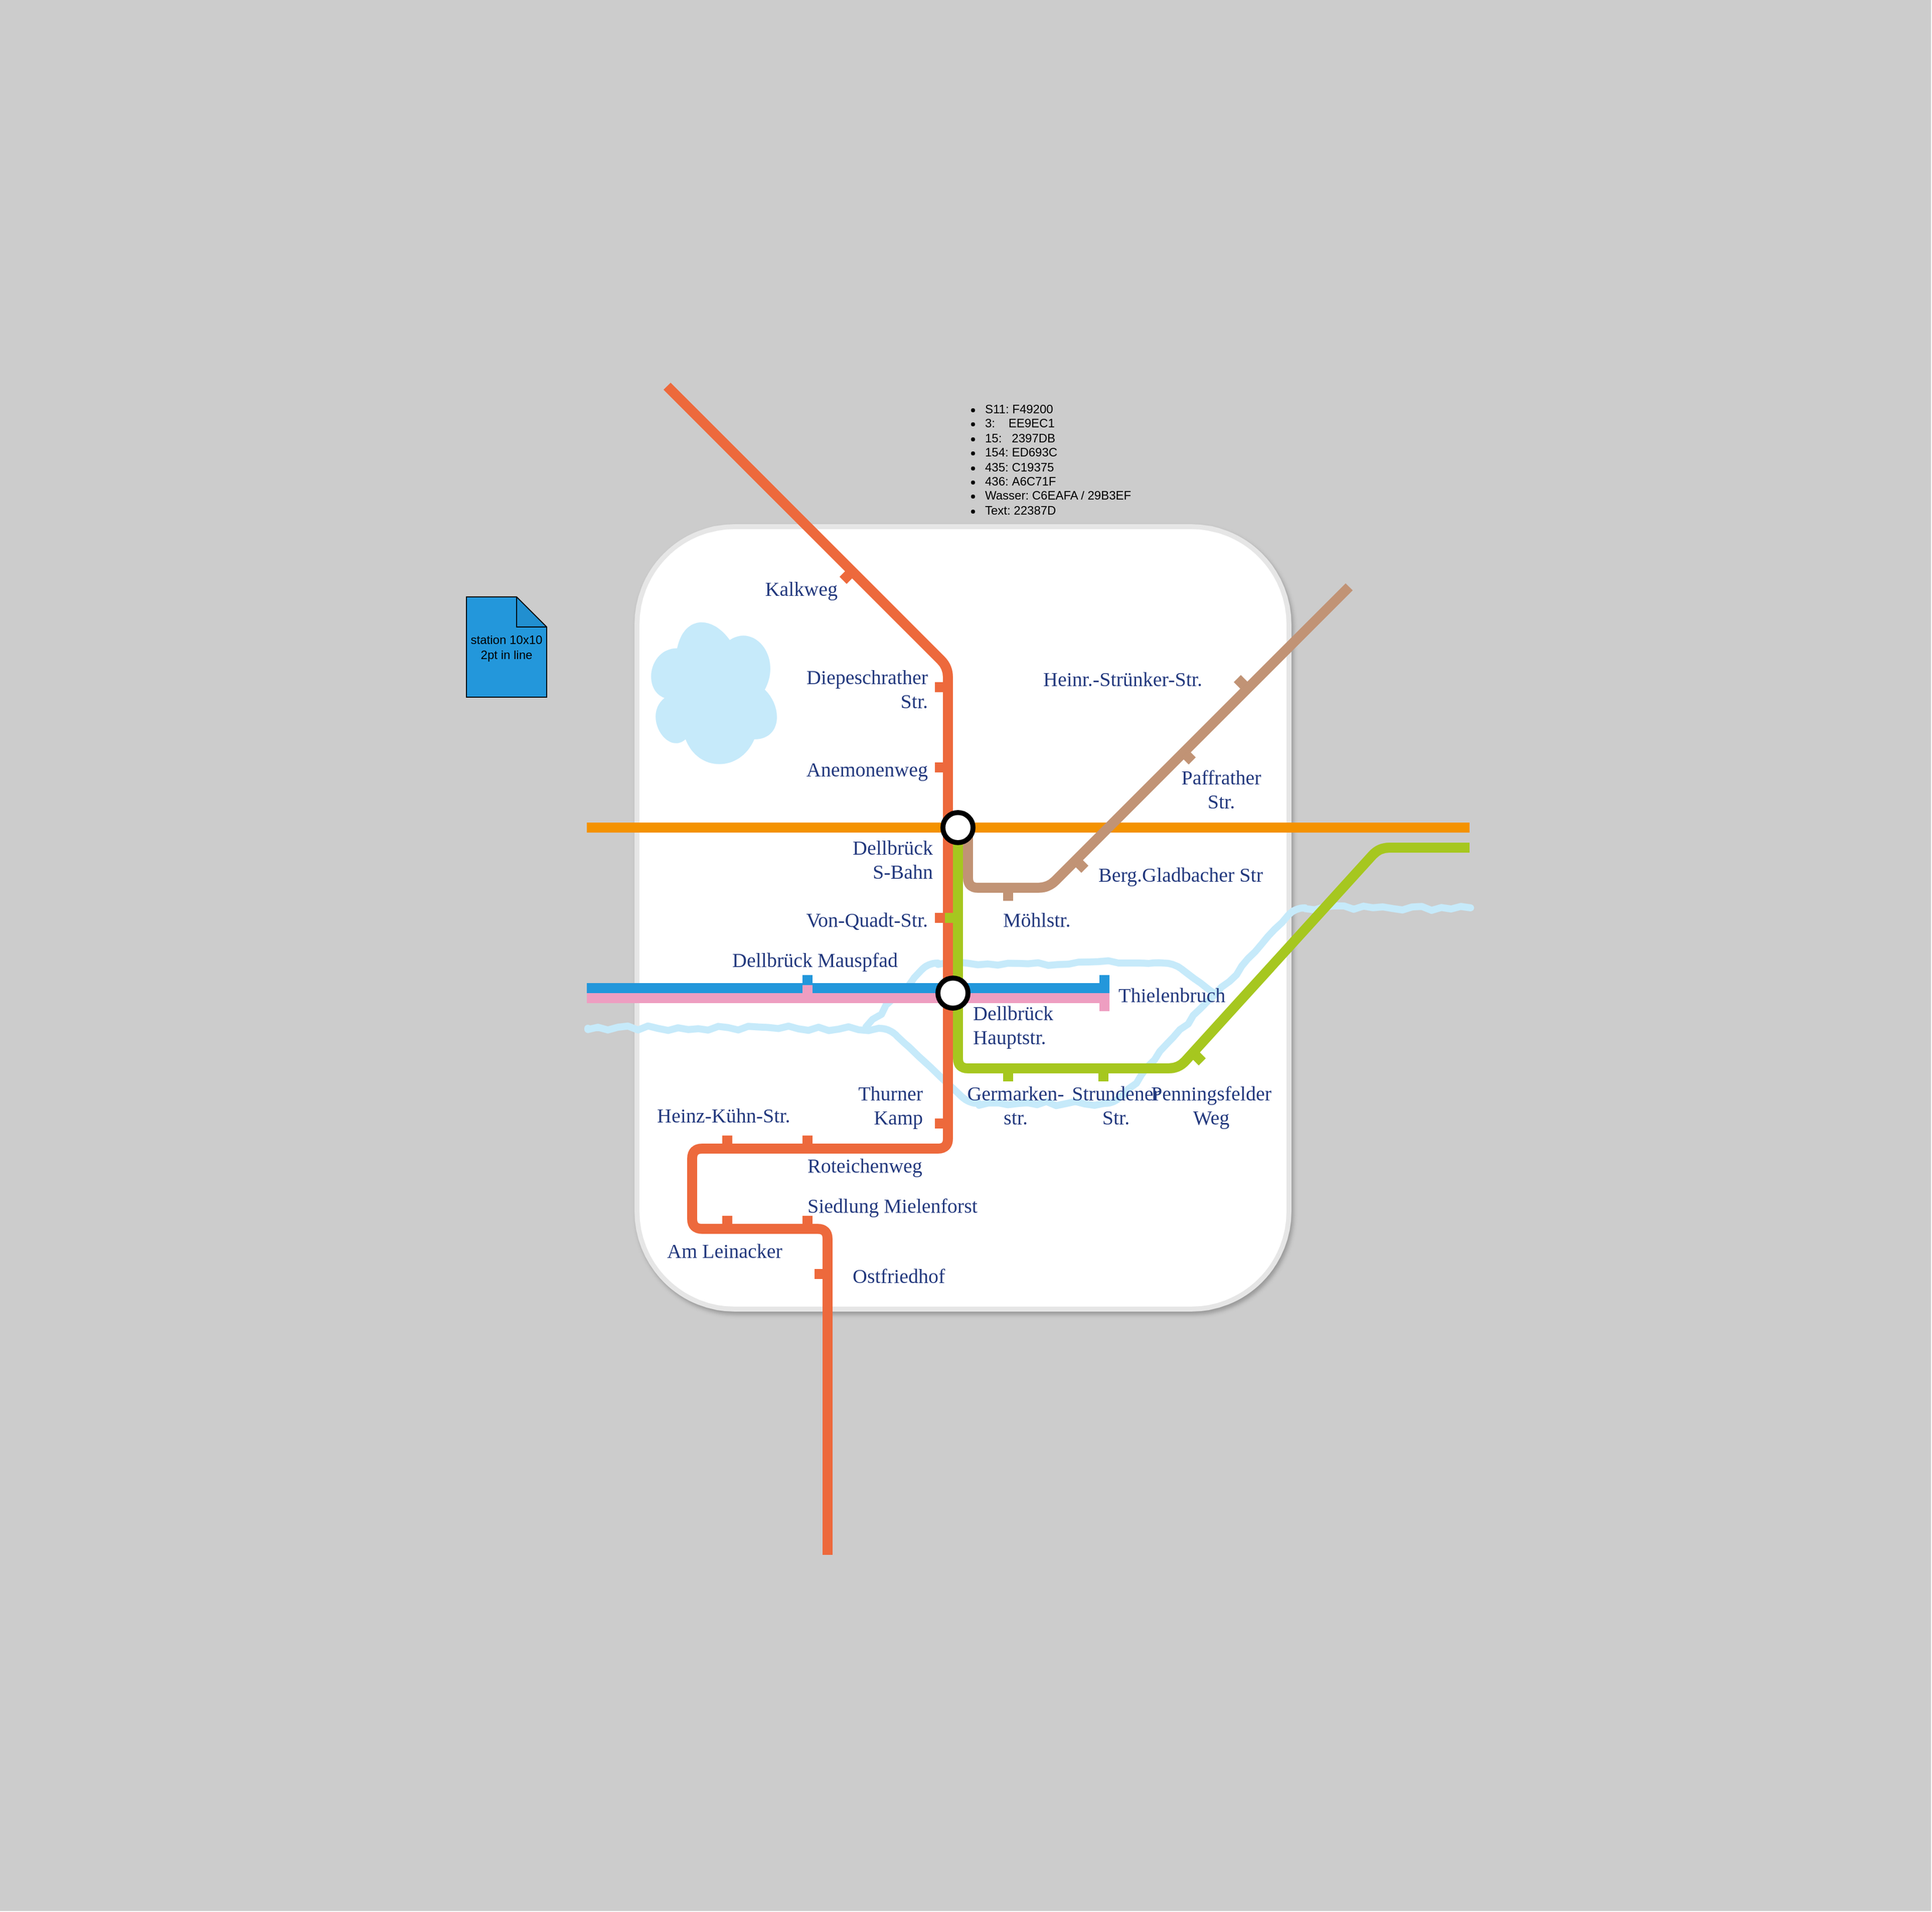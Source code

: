 <mxfile version="12.7.0" type="github">
  <diagram id="F8VpJ28K4jp9fLRufquV" name="Page-1">
    <mxGraphModel dx="1638" dy="1369" grid="1" gridSize="5" guides="1" tooltips="1" connect="1" arrows="1" fold="1" page="0" pageScale="1" pageWidth="1169" pageHeight="827" math="0" shadow="0" extFonts="Hammersmith One^https://fonts.googleapis.com/css?family=Hammersmith+One">
      <root>
        <mxCell id="0"/>
        <mxCell id="tSeJXY5QkdyVhTGE8RgK-30" value="Border" style="locked=1;" parent="0"/>
        <mxCell id="M_QFQK3Uzq7nNJ9T8SE2-6" value="" style="rounded=0;whiteSpace=wrap;html=1;fillColor=#CCCCCC;strokeColor=none;" vertex="1" parent="tSeJXY5QkdyVhTGE8RgK-30">
          <mxGeometry x="-545" y="-345" width="1925" height="1905" as="geometry"/>
        </mxCell>
        <mxCell id="tSeJXY5QkdyVhTGE8RgK-31" value="" style="rounded=1;whiteSpace=wrap;html=1;strokeWidth=5;fillColor=#ffffff;strokeColor=#E6E6E6;shadow=1;glass=0;backgroundOutline=0;" parent="tSeJXY5QkdyVhTGE8RgK-30" vertex="1">
          <mxGeometry x="90" y="180" width="650" height="780" as="geometry"/>
        </mxCell>
        <mxCell id="tSeJXY5QkdyVhTGE8RgK-28" value="Water" style="locked=1;" parent="0"/>
        <mxCell id="tSeJXY5QkdyVhTGE8RgK-24" value="" style="endArrow=none;html=1;strokeColor=#C6EAFA;strokeWidth=7;fillColor=#C6EAFA;jumpSize=12;comic=1;jiggle=5;backgroundOutline=1;" parent="tSeJXY5QkdyVhTGE8RgK-28" edge="1">
          <mxGeometry width="50" height="50" relative="1" as="geometry">
            <mxPoint x="320" y="680" as="sourcePoint"/>
            <mxPoint x="665" y="645" as="targetPoint"/>
            <Array as="points">
              <mxPoint x="380" y="615"/>
              <mxPoint x="580" y="615"/>
              <mxPoint x="625" y="615"/>
            </Array>
          </mxGeometry>
        </mxCell>
        <mxCell id="tSeJXY5QkdyVhTGE8RgK-23" value="" style="endArrow=none;html=1;strokeColor=#C6EAFA;strokeWidth=7;fillColor=#C6EAFA;jumpSize=12;shadow=0;comic=1;jiggle=5;backgroundOutline=1;" parent="tSeJXY5QkdyVhTGE8RgK-28" edge="1">
          <mxGeometry width="50" height="50" relative="1" as="geometry">
            <mxPoint x="41" y="680" as="sourcePoint"/>
            <mxPoint x="921" y="560" as="targetPoint"/>
            <Array as="points">
              <mxPoint x="341" y="680"/>
              <mxPoint x="421" y="755"/>
              <mxPoint x="566" y="755"/>
              <mxPoint x="746" y="560"/>
            </Array>
          </mxGeometry>
        </mxCell>
        <mxCell id="M_QFQK3Uzq7nNJ9T8SE2-36" value="" style="ellipse;shape=cloud;whiteSpace=wrap;html=1;fillColor=#C6EAFA;strokeColor=none;perimeterSpacing=7;perimeter=rhombusPerimeter;" vertex="1" parent="tSeJXY5QkdyVhTGE8RgK-28">
          <mxGeometry x="95" y="260" width="140" height="165" as="geometry"/>
        </mxCell>
        <mxCell id="1" value="Lines" style="locked=1;" parent="0"/>
        <mxCell id="DB9aXXIR0IWll7c-367i-10" value="" style="endArrow=none;html=1;strokeWidth=10;fillColor=#fff2cc;fontFamily=Lucida Console;fontSize=10;fontColor=#3333FF;strokeColor=#F49200;" parent="1" edge="1">
          <mxGeometry width="100" relative="1" as="geometry">
            <mxPoint x="40" y="480" as="sourcePoint"/>
            <mxPoint x="920" y="480" as="targetPoint"/>
          </mxGeometry>
        </mxCell>
        <mxCell id="DB9aXXIR0IWll7c-367i-11" value="" style="endArrow=none;html=1;strokeWidth=10;fillColor=#0050ef;fontFamily=Lucida Console;fontSize=10;fontColor=#3333FF;strokeColor=#EE9EC1;" parent="1" edge="1">
          <mxGeometry width="100" relative="1" as="geometry">
            <mxPoint x="40" y="650" as="sourcePoint"/>
            <mxPoint x="560" y="650" as="targetPoint"/>
          </mxGeometry>
        </mxCell>
        <mxCell id="tSeJXY5QkdyVhTGE8RgK-1" value="" style="endArrow=none;html=1;strokeWidth=10;fillColor=#d5e8d4;fontFamily=Lucida Console;fontSize=10;fontColor=#3333FF;strokeColor=#C19375;" parent="1" edge="1">
          <mxGeometry width="100" relative="1" as="geometry">
            <mxPoint x="420" y="480" as="sourcePoint"/>
            <mxPoint x="800" y="240" as="targetPoint"/>
            <Array as="points">
              <mxPoint x="420" y="540"/>
              <mxPoint x="500" y="540"/>
              <mxPoint x="680" y="360"/>
            </Array>
          </mxGeometry>
        </mxCell>
        <mxCell id="tSeJXY5QkdyVhTGE8RgK-3" value="" style="endArrow=none;html=1;strokeWidth=10;fillColor=#0050ef;fontFamily=Lucida Console;fontSize=10;fontColor=#3333FF;strokeColor=#2397DB;" parent="1" edge="1">
          <mxGeometry width="100" relative="1" as="geometry">
            <mxPoint x="40" y="640" as="sourcePoint"/>
            <mxPoint x="560" y="640" as="targetPoint"/>
          </mxGeometry>
        </mxCell>
        <mxCell id="DB9aXXIR0IWll7c-367i-13" value="" style="endArrow=none;html=1;strokeWidth=10;fillColor=#d80073;fontFamily=Lucida Console;fontSize=10;fontColor=#3333FF;strokeColor=#ED693C;" parent="1" edge="1">
          <mxGeometry width="100" relative="1" as="geometry">
            <mxPoint x="280" y="1205" as="sourcePoint"/>
            <mxPoint x="120" y="40" as="targetPoint"/>
            <Array as="points">
              <mxPoint x="280" y="880"/>
              <mxPoint x="145" y="880"/>
              <mxPoint x="145" y="800"/>
              <mxPoint x="400" y="800"/>
              <mxPoint x="400" y="320"/>
            </Array>
          </mxGeometry>
        </mxCell>
        <mxCell id="tSeJXY5QkdyVhTGE8RgK-2" value="" style="endArrow=none;html=1;strokeWidth=10;fillColor=#d5e8d4;fontFamily=Lucida Console;fontSize=10;fontColor=#3333FF;strokeColor=#A6C71F;" parent="1" edge="1">
          <mxGeometry width="100" relative="1" as="geometry">
            <mxPoint x="410" y="480" as="sourcePoint"/>
            <mxPoint x="920" y="500" as="targetPoint"/>
            <Array as="points">
              <mxPoint x="410" y="720"/>
              <mxPoint x="630" y="720"/>
              <mxPoint x="830" y="500"/>
            </Array>
          </mxGeometry>
        </mxCell>
        <mxCell id="tSeJXY5QkdyVhTGE8RgK-29" value="Stations" style="" parent="0"/>
        <mxCell id="tSeJXY5QkdyVhTGE8RgK-16" value="" style="ellipse;whiteSpace=wrap;html=1;aspect=fixed;strokeWidth=5;allowArrows=0;connectable=0;" parent="tSeJXY5QkdyVhTGE8RgK-29" vertex="1">
          <mxGeometry x="395" y="465" width="30" height="30" as="geometry"/>
        </mxCell>
        <mxCell id="tSeJXY5QkdyVhTGE8RgK-13" value="" style="ellipse;whiteSpace=wrap;html=1;aspect=fixed;strokeWidth=5;allowArrows=0;connectable=0;" parent="tSeJXY5QkdyVhTGE8RgK-29" vertex="1">
          <mxGeometry x="390" y="630" width="30" height="30" as="geometry"/>
        </mxCell>
        <mxCell id="M_QFQK3Uzq7nNJ9T8SE2-8" value="" style="whiteSpace=wrap;html=1;aspect=fixed;fillColor=#EE9EC1;strokeColor=none;" vertex="1" parent="tSeJXY5QkdyVhTGE8RgK-29">
          <mxGeometry x="255" y="637" width="10" height="10" as="geometry"/>
        </mxCell>
        <mxCell id="M_QFQK3Uzq7nNJ9T8SE2-9" value="" style="whiteSpace=wrap;html=1;aspect=fixed;fillColor=#2397DB;strokeColor=none;" vertex="1" parent="tSeJXY5QkdyVhTGE8RgK-29">
          <mxGeometry x="255" y="627" width="10" height="10" as="geometry"/>
        </mxCell>
        <mxCell id="M_QFQK3Uzq7nNJ9T8SE2-10" value="" style="whiteSpace=wrap;html=1;fillColor=#EE9EC1;strokeColor=none;" vertex="1" parent="tSeJXY5QkdyVhTGE8RgK-29">
          <mxGeometry x="551" y="645" width="10" height="18" as="geometry"/>
        </mxCell>
        <mxCell id="M_QFQK3Uzq7nNJ9T8SE2-11" value="" style="whiteSpace=wrap;html=1;fillColor=#2397DB;strokeColor=none;" vertex="1" parent="tSeJXY5QkdyVhTGE8RgK-29">
          <mxGeometry x="551" y="627" width="10" height="18" as="geometry"/>
        </mxCell>
        <mxCell id="M_QFQK3Uzq7nNJ9T8SE2-13" value="" style="whiteSpace=wrap;html=1;aspect=fixed;fillColor=#C19375;strokeColor=none;" vertex="1" parent="tSeJXY5QkdyVhTGE8RgK-29">
          <mxGeometry x="455" y="543" width="10" height="10" as="geometry"/>
        </mxCell>
        <mxCell id="M_QFQK3Uzq7nNJ9T8SE2-14" value="" style="whiteSpace=wrap;html=1;aspect=fixed;fillColor=#C19375;strokeColor=none;rotation=45;" vertex="1" parent="tSeJXY5QkdyVhTGE8RgK-29">
          <mxGeometry x="528" y="513" width="10" height="10" as="geometry"/>
        </mxCell>
        <mxCell id="M_QFQK3Uzq7nNJ9T8SE2-16" value="" style="whiteSpace=wrap;html=1;aspect=fixed;fillColor=#C19375;strokeColor=none;rotation=45;" vertex="1" parent="tSeJXY5QkdyVhTGE8RgK-29">
          <mxGeometry x="635" y="405" width="10" height="10" as="geometry"/>
        </mxCell>
        <mxCell id="M_QFQK3Uzq7nNJ9T8SE2-17" value="" style="whiteSpace=wrap;html=1;aspect=fixed;fillColor=#C19375;strokeColor=none;rotation=45;" vertex="1" parent="tSeJXY5QkdyVhTGE8RgK-29">
          <mxGeometry x="687" y="330" width="10" height="10" as="geometry"/>
        </mxCell>
        <mxCell id="M_QFQK3Uzq7nNJ9T8SE2-18" value="" style="whiteSpace=wrap;html=1;aspect=fixed;fillColor=#ED693C;strokeColor=none;" vertex="1" parent="tSeJXY5QkdyVhTGE8RgK-29">
          <mxGeometry x="387" y="415" width="10" height="10" as="geometry"/>
        </mxCell>
        <mxCell id="M_QFQK3Uzq7nNJ9T8SE2-19" value="" style="whiteSpace=wrap;html=1;aspect=fixed;fillColor=#ED693C;strokeColor=none;" vertex="1" parent="tSeJXY5QkdyVhTGE8RgK-29">
          <mxGeometry x="387" y="335" width="10" height="10" as="geometry"/>
        </mxCell>
        <mxCell id="M_QFQK3Uzq7nNJ9T8SE2-20" value="" style="whiteSpace=wrap;html=1;aspect=fixed;fillColor=#ED693C;strokeColor=none;rotation=45;" vertex="1" parent="tSeJXY5QkdyVhTGE8RgK-29">
          <mxGeometry x="294" y="225" width="10" height="10" as="geometry"/>
        </mxCell>
        <mxCell id="M_QFQK3Uzq7nNJ9T8SE2-21" value="" style="whiteSpace=wrap;html=1;aspect=fixed;fillColor=#ED693C;strokeColor=none;" vertex="1" parent="tSeJXY5QkdyVhTGE8RgK-29">
          <mxGeometry x="387" y="565" width="10" height="10" as="geometry"/>
        </mxCell>
        <mxCell id="M_QFQK3Uzq7nNJ9T8SE2-22" value="" style="whiteSpace=wrap;html=1;aspect=fixed;fillColor=#ED693C;strokeColor=none;" vertex="1" parent="tSeJXY5QkdyVhTGE8RgK-29">
          <mxGeometry x="387" y="770" width="10" height="10" as="geometry"/>
        </mxCell>
        <mxCell id="M_QFQK3Uzq7nNJ9T8SE2-23" value="" style="whiteSpace=wrap;html=1;aspect=fixed;fillColor=#ED693C;strokeColor=none;" vertex="1" parent="tSeJXY5QkdyVhTGE8RgK-29">
          <mxGeometry x="255" y="787" width="10" height="10" as="geometry"/>
        </mxCell>
        <mxCell id="M_QFQK3Uzq7nNJ9T8SE2-24" value="" style="whiteSpace=wrap;html=1;aspect=fixed;fillColor=#ED693C;strokeColor=none;" vertex="1" parent="tSeJXY5QkdyVhTGE8RgK-29">
          <mxGeometry x="175" y="787" width="10" height="10" as="geometry"/>
        </mxCell>
        <mxCell id="M_QFQK3Uzq7nNJ9T8SE2-25" value="" style="whiteSpace=wrap;html=1;aspect=fixed;fillColor=#ED693C;strokeColor=none;" vertex="1" parent="tSeJXY5QkdyVhTGE8RgK-29">
          <mxGeometry x="175" y="867" width="10" height="10" as="geometry"/>
        </mxCell>
        <mxCell id="M_QFQK3Uzq7nNJ9T8SE2-26" value="" style="whiteSpace=wrap;html=1;aspect=fixed;fillColor=#ED693C;strokeColor=none;" vertex="1" parent="tSeJXY5QkdyVhTGE8RgK-29">
          <mxGeometry x="255" y="867" width="10" height="10" as="geometry"/>
        </mxCell>
        <mxCell id="M_QFQK3Uzq7nNJ9T8SE2-27" value="" style="whiteSpace=wrap;html=1;aspect=fixed;fillColor=#ED693C;strokeColor=none;" vertex="1" parent="tSeJXY5QkdyVhTGE8RgK-29">
          <mxGeometry x="267" y="920" width="10" height="10" as="geometry"/>
        </mxCell>
        <mxCell id="M_QFQK3Uzq7nNJ9T8SE2-30" value="" style="whiteSpace=wrap;html=1;aspect=fixed;fillColor=#A6C71F;strokeColor=none;" vertex="1" parent="tSeJXY5QkdyVhTGE8RgK-29">
          <mxGeometry x="397" y="565" width="10" height="10" as="geometry"/>
        </mxCell>
        <mxCell id="M_QFQK3Uzq7nNJ9T8SE2-31" value="" style="whiteSpace=wrap;html=1;aspect=fixed;fillColor=#A6C71F;strokeColor=none;" vertex="1" parent="tSeJXY5QkdyVhTGE8RgK-29">
          <mxGeometry x="455" y="723" width="10" height="10" as="geometry"/>
        </mxCell>
        <mxCell id="M_QFQK3Uzq7nNJ9T8SE2-32" value="" style="whiteSpace=wrap;html=1;aspect=fixed;fillColor=#A6C71F;strokeColor=none;" vertex="1" parent="tSeJXY5QkdyVhTGE8RgK-29">
          <mxGeometry x="550" y="723" width="10" height="10" as="geometry"/>
        </mxCell>
        <mxCell id="M_QFQK3Uzq7nNJ9T8SE2-33" value="" style="whiteSpace=wrap;html=1;aspect=fixed;fillColor=#A6C71F;strokeColor=none;rotation=45;" vertex="1" parent="tSeJXY5QkdyVhTGE8RgK-29">
          <mxGeometry x="645" y="705" width="10" height="10" as="geometry"/>
        </mxCell>
        <mxCell id="M_QFQK3Uzq7nNJ9T8SE2-1" value="Text" style="" parent="0"/>
        <mxCell id="M_QFQK3Uzq7nNJ9T8SE2-3" value="&lt;ul&gt;&lt;li&gt;S11:&amp;nbsp;F49200&lt;br&gt;&lt;/li&gt;&lt;li&gt;3:&amp;nbsp; &amp;nbsp;&amp;nbsp;EE9EC1&lt;/li&gt;&lt;li&gt;15:&amp;nbsp; &amp;nbsp;2397DB&lt;/li&gt;&lt;li&gt;154:&amp;nbsp;ED693C&lt;/li&gt;&lt;li&gt;435: C19375&lt;/li&gt;&lt;li&gt;436:&amp;nbsp;A6C71F&lt;/li&gt;&lt;li&gt;Wasser:&amp;nbsp;C6EAFA /&amp;nbsp;29B3EF&amp;nbsp;&lt;/li&gt;&lt;li&gt;Text: 22387D&lt;/li&gt;&lt;/ul&gt;" style="text;html=1;strokeColor=none;fillColor=none;align=left;verticalAlign=middle;whiteSpace=wrap;rounded=0;" vertex="1" parent="M_QFQK3Uzq7nNJ9T8SE2-1">
          <mxGeometry x="395" y="55" width="275" height="115" as="geometry"/>
        </mxCell>
        <mxCell id="M_QFQK3Uzq7nNJ9T8SE2-12" value="station 10x10&lt;br&gt;2pt in line" style="shape=note;whiteSpace=wrap;html=1;backgroundOutline=1;darkOpacity=0.05;fillColor=#2397DB;" vertex="1" parent="M_QFQK3Uzq7nNJ9T8SE2-1">
          <mxGeometry x="-80" y="250" width="80" height="100" as="geometry"/>
        </mxCell>
        <mxCell id="M_QFQK3Uzq7nNJ9T8SE2-38" value="Kalkweg" style="text;strokeColor=none;fillColor=none;align=right;verticalAlign=middle;rounded=0;fontFamily=Hammersmith One;fontColor=#22387D;fontSize=20;fontStyle=0;connectable=0;allowArrows=0;expand=1;horizontal=1;textDirection=ltr;spacing=0;" vertex="1" parent="M_QFQK3Uzq7nNJ9T8SE2-1">
          <mxGeometry x="165" y="230" width="125" height="20" as="geometry"/>
        </mxCell>
        <mxCell id="M_QFQK3Uzq7nNJ9T8SE2-40" value="Diepeschrather&#xa;Str." style="text;strokeColor=none;fillColor=none;align=right;verticalAlign=middle;rounded=0;fontFamily=Hammersmith One;fontColor=#22387D;fontSize=20;fontStyle=0;connectable=0;allowArrows=0;expand=1;horizontal=1;textDirection=ltr;spacing=0;" vertex="1" parent="M_QFQK3Uzq7nNJ9T8SE2-1">
          <mxGeometry x="255" y="330" width="125" height="20" as="geometry"/>
        </mxCell>
        <mxCell id="M_QFQK3Uzq7nNJ9T8SE2-41" value="Anemonenweg" style="text;strokeColor=none;fillColor=none;align=right;verticalAlign=middle;rounded=0;fontFamily=Hammersmith One;fontColor=#22387D;fontSize=20;fontStyle=0;connectable=0;allowArrows=0;expand=1;horizontal=1;textDirection=ltr;spacing=0;" vertex="1" parent="M_QFQK3Uzq7nNJ9T8SE2-1">
          <mxGeometry x="255" y="410" width="125" height="20" as="geometry"/>
        </mxCell>
        <mxCell id="M_QFQK3Uzq7nNJ9T8SE2-42" value="Von-Quadt-Str." style="text;strokeColor=none;fillColor=none;align=right;verticalAlign=middle;rounded=0;fontFamily=Hammersmith One;fontColor=#22387D;fontSize=20;fontStyle=0;connectable=0;allowArrows=0;expand=1;horizontal=1;textDirection=ltr;spacing=0;" vertex="1" parent="M_QFQK3Uzq7nNJ9T8SE2-1">
          <mxGeometry x="255" y="560" width="125" height="20" as="geometry"/>
        </mxCell>
        <mxCell id="M_QFQK3Uzq7nNJ9T8SE2-43" value="Dellbrück Mauspfad" style="text;strokeColor=none;fillColor=none;align=right;verticalAlign=middle;rounded=0;fontFamily=Hammersmith One;fontColor=#22387D;fontSize=20;fontStyle=0;connectable=0;allowArrows=0;expand=1;horizontal=1;textDirection=ltr;spacing=0;" vertex="1" parent="M_QFQK3Uzq7nNJ9T8SE2-1">
          <mxGeometry x="225" y="600" width="125" height="20" as="geometry"/>
        </mxCell>
        <mxCell id="M_QFQK3Uzq7nNJ9T8SE2-44" value="Möhlstr." style="text;strokeColor=none;fillColor=none;align=left;verticalAlign=middle;rounded=0;fontFamily=Hammersmith One;fontColor=#22387D;fontSize=20;fontStyle=0;connectable=0;allowArrows=0;expand=1;horizontal=1;textDirection=ltr;spacing=0;" vertex="1" parent="M_QFQK3Uzq7nNJ9T8SE2-1">
          <mxGeometry x="455" y="560" width="125" height="20" as="geometry"/>
        </mxCell>
        <mxCell id="M_QFQK3Uzq7nNJ9T8SE2-45" value="Berg.Gladbacher Str" style="text;strokeColor=none;fillColor=none;align=left;verticalAlign=middle;rounded=0;fontFamily=Hammersmith One;fontColor=#22387D;fontSize=20;fontStyle=0;connectable=0;allowArrows=0;expand=1;horizontal=1;textDirection=ltr;spacing=0;" vertex="1" parent="M_QFQK3Uzq7nNJ9T8SE2-1">
          <mxGeometry x="550" y="515" width="125" height="20" as="geometry"/>
        </mxCell>
        <mxCell id="M_QFQK3Uzq7nNJ9T8SE2-46" value="Paffrather&#xa;Str." style="text;strokeColor=none;fillColor=none;align=center;verticalAlign=middle;rounded=0;fontFamily=Hammersmith One;fontColor=#22387D;fontSize=20;fontStyle=0;connectable=0;allowArrows=0;expand=1;horizontal=1;textDirection=ltr;spacing=0;" vertex="1" parent="M_QFQK3Uzq7nNJ9T8SE2-1">
          <mxGeometry x="610" y="430" width="125" height="20" as="geometry"/>
        </mxCell>
        <mxCell id="M_QFQK3Uzq7nNJ9T8SE2-47" value="Heinr.-Strünker-Str." style="text;strokeColor=none;fillColor=none;align=left;verticalAlign=middle;rounded=0;fontFamily=Hammersmith One;fontColor=#22387D;fontSize=20;fontStyle=0;connectable=0;allowArrows=0;expand=1;horizontal=1;textDirection=ltr;spacing=0;" vertex="1" parent="M_QFQK3Uzq7nNJ9T8SE2-1">
          <mxGeometry x="495" y="320" width="125" height="20" as="geometry"/>
        </mxCell>
        <mxCell id="M_QFQK3Uzq7nNJ9T8SE2-48" value="Dellbrück&#xa;S-Bahn" style="text;strokeColor=none;fillColor=none;align=right;verticalAlign=middle;rounded=0;fontFamily=Hammersmith One;fontColor=#22387D;fontSize=20;fontStyle=0;connectable=0;allowArrows=0;expand=1;horizontal=1;textDirection=ltr;spacing=0;" vertex="1" parent="M_QFQK3Uzq7nNJ9T8SE2-1">
          <mxGeometry x="260" y="500" width="125" height="20" as="geometry"/>
        </mxCell>
        <mxCell id="M_QFQK3Uzq7nNJ9T8SE2-49" value="Dellbrück&#xa;Hauptstr." style="text;strokeColor=none;fillColor=none;align=left;verticalAlign=middle;rounded=0;fontFamily=Hammersmith One;fontColor=#22387D;fontSize=20;fontStyle=0;connectable=0;allowArrows=0;expand=1;horizontal=1;textDirection=ltr;spacing=0;" vertex="1" parent="M_QFQK3Uzq7nNJ9T8SE2-1">
          <mxGeometry x="425" y="665" width="125" height="20" as="geometry"/>
        </mxCell>
        <mxCell id="M_QFQK3Uzq7nNJ9T8SE2-50" value="Germarken-&#xa;str." style="text;strokeColor=none;fillColor=none;align=center;verticalAlign=middle;rounded=0;fontFamily=Hammersmith One;fontColor=#22387D;fontSize=20;fontStyle=0;connectable=0;allowArrows=0;expand=1;horizontal=1;textDirection=ltr;spacing=0;" vertex="1" parent="M_QFQK3Uzq7nNJ9T8SE2-1">
          <mxGeometry x="405" y="745" width="125" height="20" as="geometry"/>
        </mxCell>
        <mxCell id="M_QFQK3Uzq7nNJ9T8SE2-51" value="Strundener&#xa;Str." style="text;strokeColor=none;fillColor=none;align=center;verticalAlign=middle;rounded=0;fontFamily=Hammersmith One;fontColor=#22387D;fontSize=20;fontStyle=0;connectable=0;allowArrows=0;expand=1;horizontal=1;textDirection=ltr;spacing=0;" vertex="1" parent="M_QFQK3Uzq7nNJ9T8SE2-1">
          <mxGeometry x="505" y="745" width="125" height="20" as="geometry"/>
        </mxCell>
        <mxCell id="M_QFQK3Uzq7nNJ9T8SE2-52" value="Penningsfelder&#xa;Weg" style="text;strokeColor=none;fillColor=none;align=center;verticalAlign=middle;rounded=0;fontFamily=Hammersmith One;fontColor=#22387D;fontSize=20;fontStyle=0;connectable=0;allowArrows=0;expand=1;horizontal=1;textDirection=ltr;spacing=0;" vertex="1" parent="M_QFQK3Uzq7nNJ9T8SE2-1">
          <mxGeometry x="600" y="747.5" width="125" height="15" as="geometry"/>
        </mxCell>
        <mxCell id="M_QFQK3Uzq7nNJ9T8SE2-53" value="Thurner&#xa;Kamp" style="text;strokeColor=none;fillColor=none;align=right;verticalAlign=middle;rounded=0;fontFamily=Hammersmith One;fontColor=#22387D;fontSize=20;fontStyle=0;connectable=0;allowArrows=0;expand=1;horizontal=1;textDirection=ltr;spacing=0;" vertex="1" parent="M_QFQK3Uzq7nNJ9T8SE2-1">
          <mxGeometry x="250" y="745" width="125" height="20" as="geometry"/>
        </mxCell>
        <mxCell id="M_QFQK3Uzq7nNJ9T8SE2-54" value="Roteichenweg" style="text;strokeColor=none;fillColor=none;align=left;verticalAlign=middle;rounded=0;fontFamily=Hammersmith One;fontColor=#22387D;fontSize=20;fontStyle=0;connectable=0;allowArrows=0;expand=1;horizontal=1;textDirection=ltr;spacing=0;" vertex="1" parent="M_QFQK3Uzq7nNJ9T8SE2-1">
          <mxGeometry x="260" y="805" width="125" height="20" as="geometry"/>
        </mxCell>
        <mxCell id="M_QFQK3Uzq7nNJ9T8SE2-55" value="Heinz-Kühn-Str." style="text;strokeColor=none;fillColor=none;align=left;verticalAlign=middle;rounded=0;fontFamily=Hammersmith One;fontColor=#22387D;fontSize=20;fontStyle=0;connectable=0;allowArrows=0;expand=1;horizontal=1;textDirection=ltr;spacing=0;" vertex="1" parent="M_QFQK3Uzq7nNJ9T8SE2-1">
          <mxGeometry x="110" y="755" width="125" height="20" as="geometry"/>
        </mxCell>
        <mxCell id="M_QFQK3Uzq7nNJ9T8SE2-56" value="Siedlung Mielenforst" style="text;strokeColor=none;fillColor=none;align=left;verticalAlign=middle;rounded=0;fontFamily=Hammersmith One;fontColor=#22387D;fontSize=20;fontStyle=0;connectable=0;allowArrows=0;expand=1;horizontal=1;textDirection=ltr;spacing=0;" vertex="1" parent="M_QFQK3Uzq7nNJ9T8SE2-1">
          <mxGeometry x="260" y="845" width="125" height="20" as="geometry"/>
        </mxCell>
        <mxCell id="M_QFQK3Uzq7nNJ9T8SE2-57" value="Ostfriedhof" style="text;strokeColor=none;fillColor=none;align=left;verticalAlign=middle;rounded=0;fontFamily=Hammersmith One;fontColor=#22387D;fontSize=20;fontStyle=0;connectable=0;allowArrows=0;expand=1;horizontal=1;textDirection=ltr;spacing=0;" vertex="1" parent="M_QFQK3Uzq7nNJ9T8SE2-1">
          <mxGeometry x="305" y="915" width="125" height="20" as="geometry"/>
        </mxCell>
        <mxCell id="M_QFQK3Uzq7nNJ9T8SE2-58" value="Thielenbruch" style="text;strokeColor=none;fillColor=none;align=left;verticalAlign=middle;rounded=0;fontFamily=Hammersmith One;fontColor=#22387D;fontSize=20;fontStyle=0;connectable=0;allowArrows=0;expand=1;horizontal=1;textDirection=ltr;spacing=0;" vertex="1" parent="M_QFQK3Uzq7nNJ9T8SE2-1">
          <mxGeometry x="570" y="635" width="125" height="20" as="geometry"/>
        </mxCell>
        <mxCell id="M_QFQK3Uzq7nNJ9T8SE2-59" value="Am Leinacker" style="text;strokeColor=none;fillColor=none;align=left;verticalAlign=middle;rounded=0;fontFamily=Hammersmith One;fontColor=#22387D;fontSize=20;fontStyle=0;connectable=0;allowArrows=0;expand=1;horizontal=1;textDirection=ltr;spacing=0;" vertex="1" parent="M_QFQK3Uzq7nNJ9T8SE2-1">
          <mxGeometry x="120" y="890" width="125" height="20" as="geometry"/>
        </mxCell>
      </root>
    </mxGraphModel>
  </diagram>
</mxfile>
